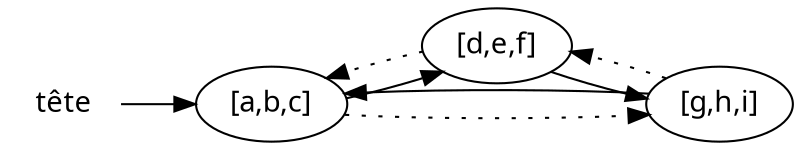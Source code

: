 digraph liste {
    rankdir="LR";
    node [fontname="Courrier"];
    tete [label="tête" shape=plaintext]
    0 [label="[a,b,c]"];
    1 [label="[d,e,f]"];
    2 [label="[g,h,i]"];

    tete -> 0;

    0 -> 1;
    0 -> 2 [style="dotted"];
    1 -> 0 [style="dotted"];
    1 -> 2;
    2 -> 1 [style="dotted"];
    2 -> 0;

}
